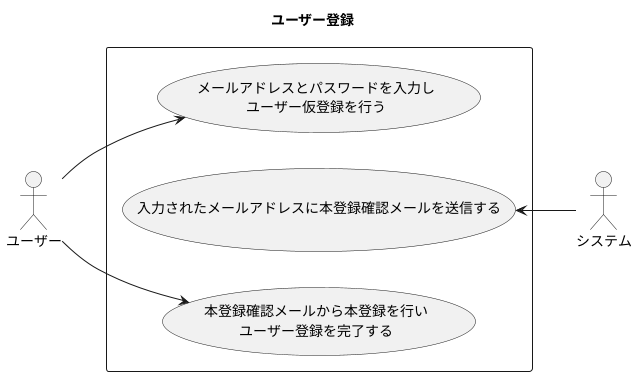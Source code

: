 @startuml
title ユーザー登録
left to right direction
actor ユーザー
actor システム
rectangle {
   ユーザー --> (メールアドレスとパスワードを入力し\nユーザー仮登録を行う)
   (入力されたメールアドレスに本登録確認メールを送信する) <-- システム
   ユーザー --> (本登録確認メールから本登録を行い\nユーザー登録を完了する)
}
@enduml